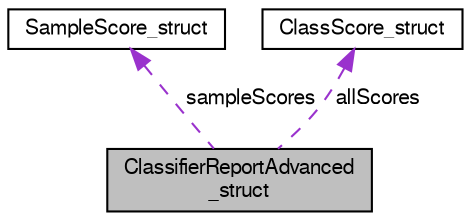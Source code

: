 digraph "ClassifierReportAdvanced_struct"
{
  bgcolor="transparent";
  edge [fontname="FreeSans",fontsize="10",labelfontname="FreeSans",labelfontsize="10"];
  node [fontname="FreeSans",fontsize="10",shape=record];
  Node1 [label="ClassifierReportAdvanced\l_struct",height=0.2,width=0.4,color="black", fillcolor="grey75", style="filled" fontcolor="black"];
  Node2 -> Node1 [dir="back",color="darkorchid3",fontsize="10",style="dashed",label=" sampleScores" ,fontname="FreeSans"];
  Node2 [label="SampleScore_struct",height=0.2,width=0.4,color="black",URL="$struct_sample_score__struct.html"];
  Node3 -> Node1 [dir="back",color="darkorchid3",fontsize="10",style="dashed",label=" allScores" ,fontname="FreeSans"];
  Node3 [label="ClassScore_struct",height=0.2,width=0.4,color="black",URL="$struct_class_score__struct.html"];
}
